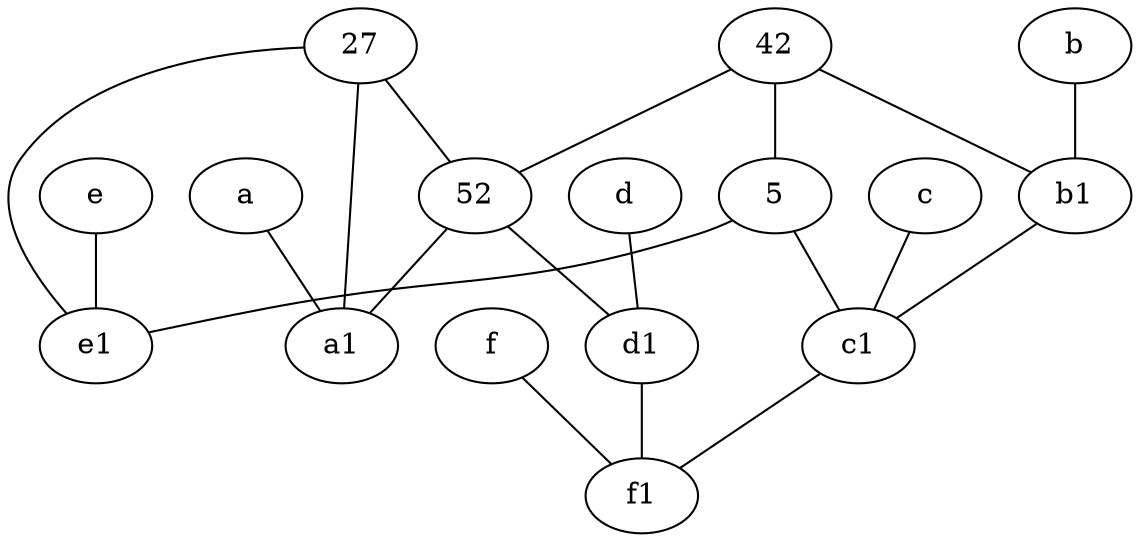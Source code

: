 graph {
	node [labelfontsize=50]
	42 [labelfontsize=50]
	27 [labelfontsize=50]
	e1 [labelfontsize=50 pos="7,7!"]
	5 [labelfontsize=50]
	c [labelfontsize=50 pos="4.5,2!"]
	b [labelfontsize=50 pos="10,4!"]
	c1 [labelfontsize=50 pos="4.5,3!"]
	e [labelfontsize=50 pos="7,9!"]
	f [labelfontsize=50 pos="3,9!"]
	a1 [labelfontsize=50 pos="8,3!"]
	a [labelfontsize=50 pos="8,2!"]
	d1 [labelfontsize=50 pos="3,5!"]
	d [labelfontsize=50 pos="2,5!"]
	52 [labelfontsize=50]
	b1 [labelfontsize=50 pos="9,4!"]
	f1 [labelfontsize=50 pos="3,8!"]
	b1 -- c1
	42 -- 52
	a -- a1
	e -- e1
	5 -- c1
	27 -- 52
	42 -- 5
	f -- f1
	52 -- d1
	27 -- a1
	52 -- a1
	c1 -- f1
	c -- c1
	5 -- e1
	d -- d1
	d1 -- f1
	42 -- b1
	b -- b1
	27 -- e1
}
